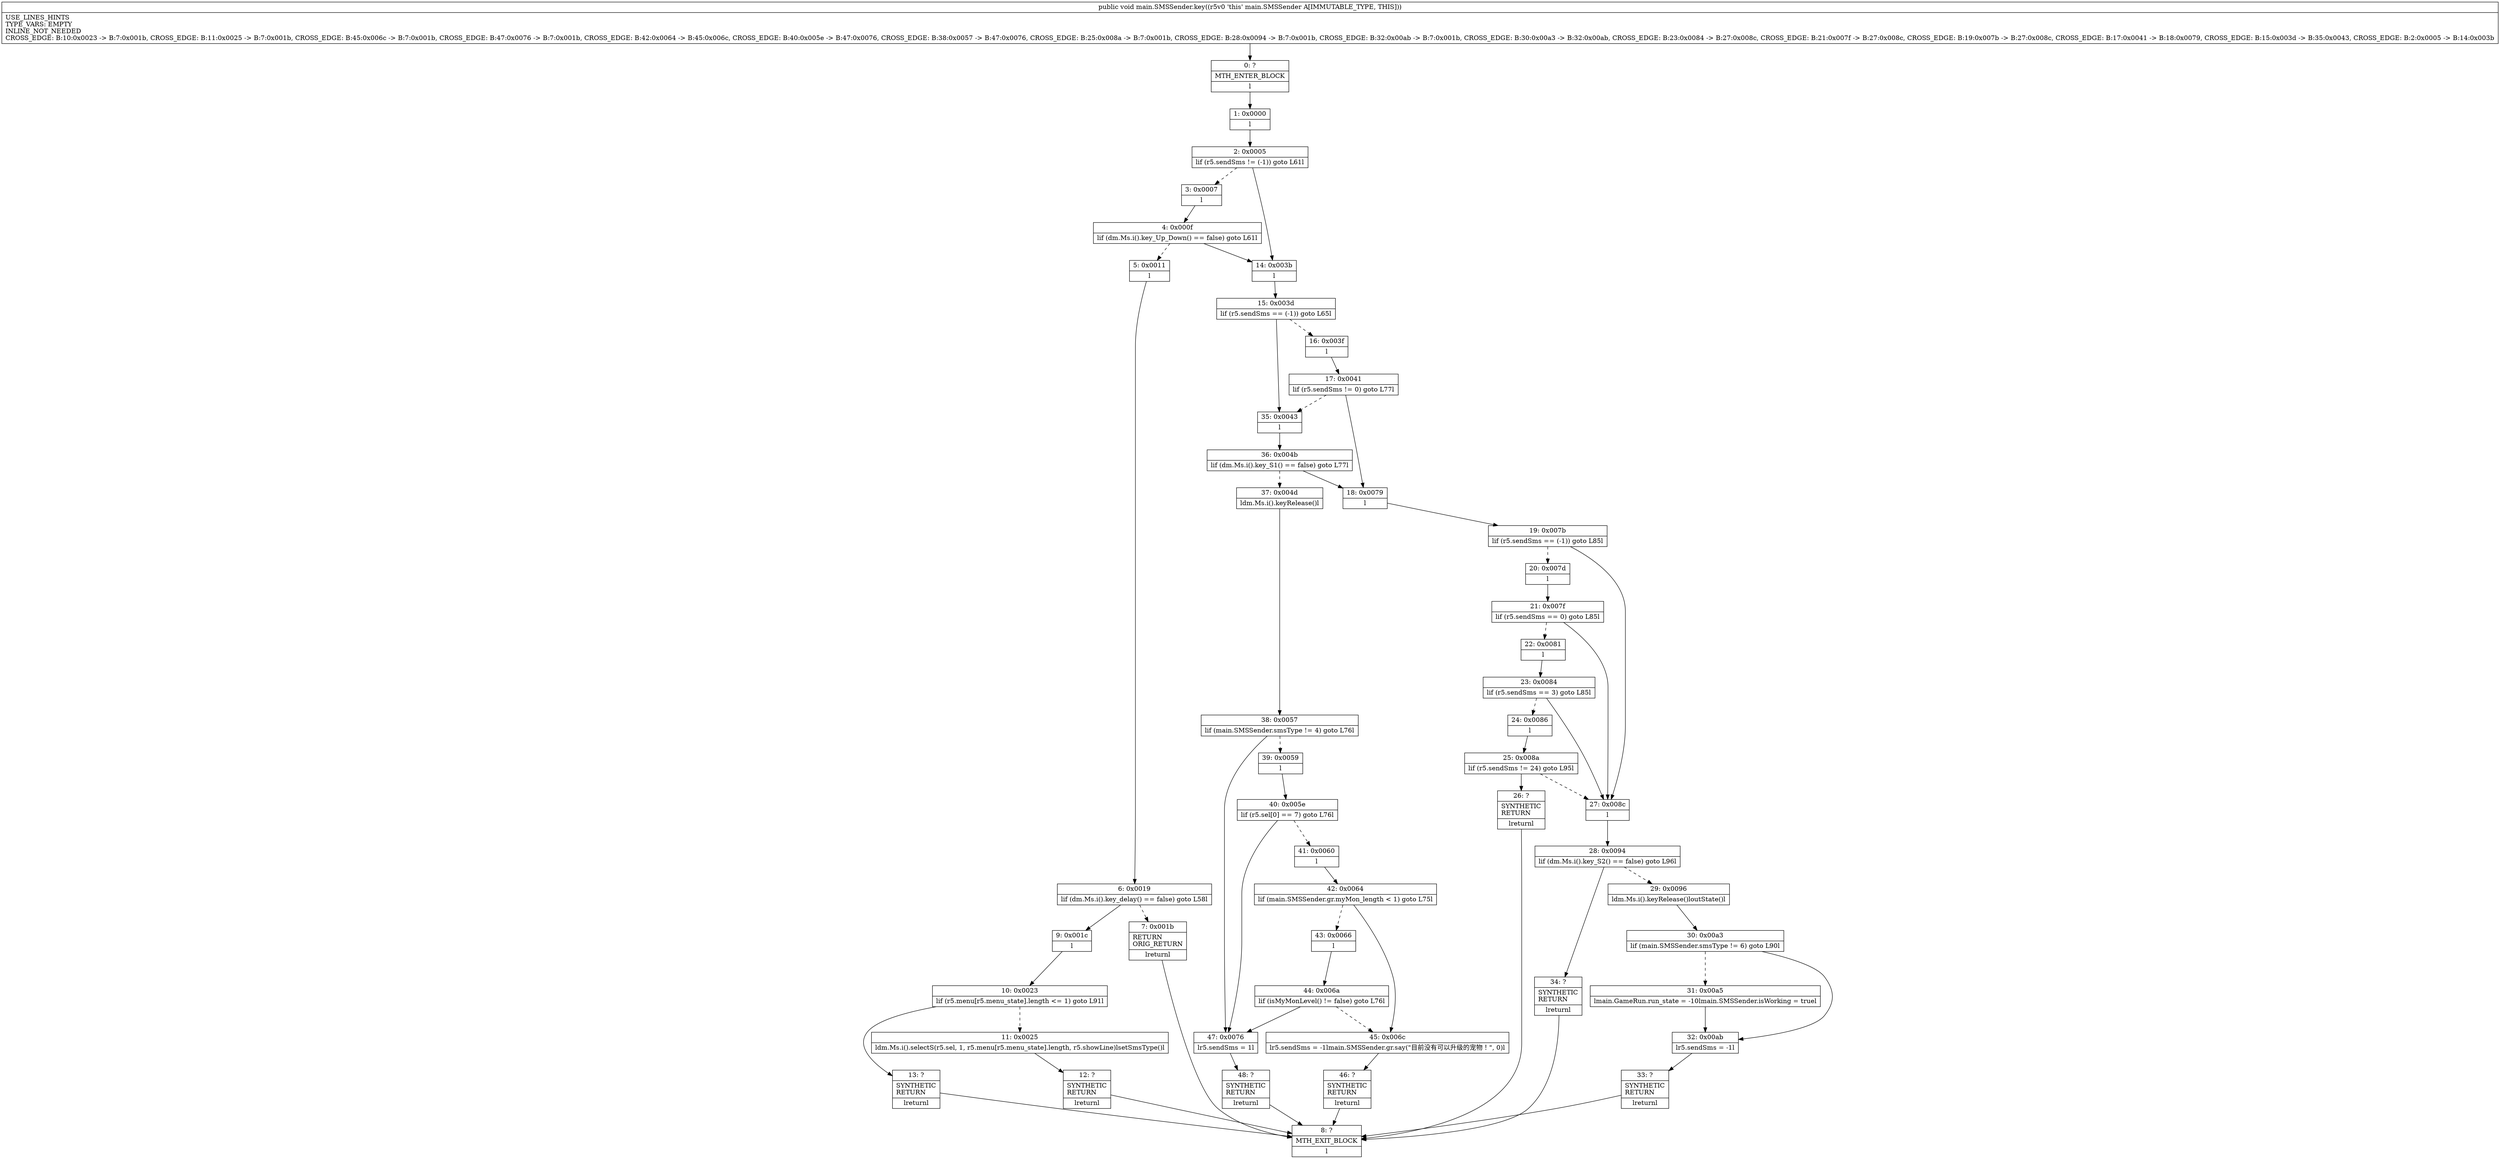 digraph "CFG formain.SMSSender.key()V" {
Node_0 [shape=record,label="{0\:\ ?|MTH_ENTER_BLOCK\l|l}"];
Node_1 [shape=record,label="{1\:\ 0x0000|l}"];
Node_2 [shape=record,label="{2\:\ 0x0005|lif (r5.sendSms != (\-1)) goto L61l}"];
Node_3 [shape=record,label="{3\:\ 0x0007|l}"];
Node_4 [shape=record,label="{4\:\ 0x000f|lif (dm.Ms.i().key_Up_Down() == false) goto L61l}"];
Node_5 [shape=record,label="{5\:\ 0x0011|l}"];
Node_6 [shape=record,label="{6\:\ 0x0019|lif (dm.Ms.i().key_delay() == false) goto L58l}"];
Node_7 [shape=record,label="{7\:\ 0x001b|RETURN\lORIG_RETURN\l|lreturnl}"];
Node_8 [shape=record,label="{8\:\ ?|MTH_EXIT_BLOCK\l|l}"];
Node_9 [shape=record,label="{9\:\ 0x001c|l}"];
Node_10 [shape=record,label="{10\:\ 0x0023|lif (r5.menu[r5.menu_state].length \<= 1) goto L91l}"];
Node_11 [shape=record,label="{11\:\ 0x0025|ldm.Ms.i().selectS(r5.sel, 1, r5.menu[r5.menu_state].length, r5.showLine)lsetSmsType()l}"];
Node_12 [shape=record,label="{12\:\ ?|SYNTHETIC\lRETURN\l|lreturnl}"];
Node_13 [shape=record,label="{13\:\ ?|SYNTHETIC\lRETURN\l|lreturnl}"];
Node_14 [shape=record,label="{14\:\ 0x003b|l}"];
Node_15 [shape=record,label="{15\:\ 0x003d|lif (r5.sendSms == (\-1)) goto L65l}"];
Node_16 [shape=record,label="{16\:\ 0x003f|l}"];
Node_17 [shape=record,label="{17\:\ 0x0041|lif (r5.sendSms != 0) goto L77l}"];
Node_18 [shape=record,label="{18\:\ 0x0079|l}"];
Node_19 [shape=record,label="{19\:\ 0x007b|lif (r5.sendSms == (\-1)) goto L85l}"];
Node_20 [shape=record,label="{20\:\ 0x007d|l}"];
Node_21 [shape=record,label="{21\:\ 0x007f|lif (r5.sendSms == 0) goto L85l}"];
Node_22 [shape=record,label="{22\:\ 0x0081|l}"];
Node_23 [shape=record,label="{23\:\ 0x0084|lif (r5.sendSms == 3) goto L85l}"];
Node_24 [shape=record,label="{24\:\ 0x0086|l}"];
Node_25 [shape=record,label="{25\:\ 0x008a|lif (r5.sendSms != 24) goto L95l}"];
Node_26 [shape=record,label="{26\:\ ?|SYNTHETIC\lRETURN\l|lreturnl}"];
Node_27 [shape=record,label="{27\:\ 0x008c|l}"];
Node_28 [shape=record,label="{28\:\ 0x0094|lif (dm.Ms.i().key_S2() == false) goto L96l}"];
Node_29 [shape=record,label="{29\:\ 0x0096|ldm.Ms.i().keyRelease()loutState()l}"];
Node_30 [shape=record,label="{30\:\ 0x00a3|lif (main.SMSSender.smsType != 6) goto L90l}"];
Node_31 [shape=record,label="{31\:\ 0x00a5|lmain.GameRun.run_state = \-10lmain.SMSSender.isWorking = truel}"];
Node_32 [shape=record,label="{32\:\ 0x00ab|lr5.sendSms = \-1l}"];
Node_33 [shape=record,label="{33\:\ ?|SYNTHETIC\lRETURN\l|lreturnl}"];
Node_34 [shape=record,label="{34\:\ ?|SYNTHETIC\lRETURN\l|lreturnl}"];
Node_35 [shape=record,label="{35\:\ 0x0043|l}"];
Node_36 [shape=record,label="{36\:\ 0x004b|lif (dm.Ms.i().key_S1() == false) goto L77l}"];
Node_37 [shape=record,label="{37\:\ 0x004d|ldm.Ms.i().keyRelease()l}"];
Node_38 [shape=record,label="{38\:\ 0x0057|lif (main.SMSSender.smsType != 4) goto L76l}"];
Node_39 [shape=record,label="{39\:\ 0x0059|l}"];
Node_40 [shape=record,label="{40\:\ 0x005e|lif (r5.sel[0] == 7) goto L76l}"];
Node_41 [shape=record,label="{41\:\ 0x0060|l}"];
Node_42 [shape=record,label="{42\:\ 0x0064|lif (main.SMSSender.gr.myMon_length \< 1) goto L75l}"];
Node_43 [shape=record,label="{43\:\ 0x0066|l}"];
Node_44 [shape=record,label="{44\:\ 0x006a|lif (isMyMonLevel() != false) goto L76l}"];
Node_45 [shape=record,label="{45\:\ 0x006c|lr5.sendSms = \-1lmain.SMSSender.gr.say(\"目前没有可以升级的宠物！\", 0)l}"];
Node_46 [shape=record,label="{46\:\ ?|SYNTHETIC\lRETURN\l|lreturnl}"];
Node_47 [shape=record,label="{47\:\ 0x0076|lr5.sendSms = 1l}"];
Node_48 [shape=record,label="{48\:\ ?|SYNTHETIC\lRETURN\l|lreturnl}"];
MethodNode[shape=record,label="{public void main.SMSSender.key((r5v0 'this' main.SMSSender A[IMMUTABLE_TYPE, THIS]))  | USE_LINES_HINTS\lTYPE_VARS: EMPTY\lINLINE_NOT_NEEDED\lCROSS_EDGE: B:10:0x0023 \-\> B:7:0x001b, CROSS_EDGE: B:11:0x0025 \-\> B:7:0x001b, CROSS_EDGE: B:45:0x006c \-\> B:7:0x001b, CROSS_EDGE: B:47:0x0076 \-\> B:7:0x001b, CROSS_EDGE: B:42:0x0064 \-\> B:45:0x006c, CROSS_EDGE: B:40:0x005e \-\> B:47:0x0076, CROSS_EDGE: B:38:0x0057 \-\> B:47:0x0076, CROSS_EDGE: B:25:0x008a \-\> B:7:0x001b, CROSS_EDGE: B:28:0x0094 \-\> B:7:0x001b, CROSS_EDGE: B:32:0x00ab \-\> B:7:0x001b, CROSS_EDGE: B:30:0x00a3 \-\> B:32:0x00ab, CROSS_EDGE: B:23:0x0084 \-\> B:27:0x008c, CROSS_EDGE: B:21:0x007f \-\> B:27:0x008c, CROSS_EDGE: B:19:0x007b \-\> B:27:0x008c, CROSS_EDGE: B:17:0x0041 \-\> B:18:0x0079, CROSS_EDGE: B:15:0x003d \-\> B:35:0x0043, CROSS_EDGE: B:2:0x0005 \-\> B:14:0x003b\l}"];
MethodNode -> Node_0;
Node_0 -> Node_1;
Node_1 -> Node_2;
Node_2 -> Node_3[style=dashed];
Node_2 -> Node_14;
Node_3 -> Node_4;
Node_4 -> Node_5[style=dashed];
Node_4 -> Node_14;
Node_5 -> Node_6;
Node_6 -> Node_7[style=dashed];
Node_6 -> Node_9;
Node_7 -> Node_8;
Node_9 -> Node_10;
Node_10 -> Node_11[style=dashed];
Node_10 -> Node_13;
Node_11 -> Node_12;
Node_12 -> Node_8;
Node_13 -> Node_8;
Node_14 -> Node_15;
Node_15 -> Node_16[style=dashed];
Node_15 -> Node_35;
Node_16 -> Node_17;
Node_17 -> Node_35[style=dashed];
Node_17 -> Node_18;
Node_18 -> Node_19;
Node_19 -> Node_20[style=dashed];
Node_19 -> Node_27;
Node_20 -> Node_21;
Node_21 -> Node_22[style=dashed];
Node_21 -> Node_27;
Node_22 -> Node_23;
Node_23 -> Node_24[style=dashed];
Node_23 -> Node_27;
Node_24 -> Node_25;
Node_25 -> Node_27[style=dashed];
Node_25 -> Node_26;
Node_26 -> Node_8;
Node_27 -> Node_28;
Node_28 -> Node_29[style=dashed];
Node_28 -> Node_34;
Node_29 -> Node_30;
Node_30 -> Node_31[style=dashed];
Node_30 -> Node_32;
Node_31 -> Node_32;
Node_32 -> Node_33;
Node_33 -> Node_8;
Node_34 -> Node_8;
Node_35 -> Node_36;
Node_36 -> Node_37[style=dashed];
Node_36 -> Node_18;
Node_37 -> Node_38;
Node_38 -> Node_39[style=dashed];
Node_38 -> Node_47;
Node_39 -> Node_40;
Node_40 -> Node_41[style=dashed];
Node_40 -> Node_47;
Node_41 -> Node_42;
Node_42 -> Node_43[style=dashed];
Node_42 -> Node_45;
Node_43 -> Node_44;
Node_44 -> Node_45[style=dashed];
Node_44 -> Node_47;
Node_45 -> Node_46;
Node_46 -> Node_8;
Node_47 -> Node_48;
Node_48 -> Node_8;
}

